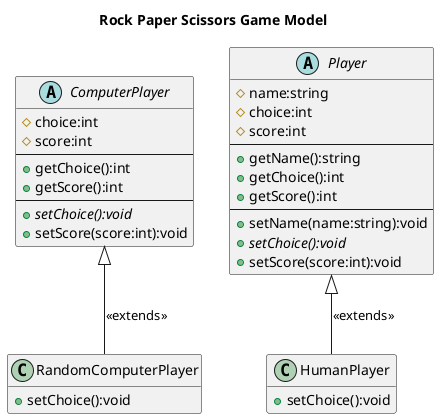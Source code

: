 @startuml
title Rock Paper Scissors Game Model

abstract class Player{
    #name:string
    #choice:int
    #score:int
    --
    +getName():string
    +getChoice():int
    +getScore():int
    --
    +setName(name:string):void
    +{abstract}setChoice():void
    +setScore(score:int):void
}

abstract class ComputerPlayer{
    #choice:int
    #score:int
    --
    +getChoice():int
    +getScore():int
    --
    +{abstract}setChoice():void
    +setScore(score:int):void
}

class HumanPlayer{
    +setChoice():void
}

class RandomComputerPlayer{
    +setChoice():void
}

HumanPlayer -up-|> Player : <<extends>>
RandomComputerPlayer -up-|> ComputerPlayer : <<extends>>

hide empty members
@enduml